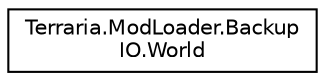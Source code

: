 digraph "Graphical Class Hierarchy"
{
 // LATEX_PDF_SIZE
  edge [fontname="Helvetica",fontsize="10",labelfontname="Helvetica",labelfontsize="10"];
  node [fontname="Helvetica",fontsize="10",shape=record];
  rankdir="LR";
  Node0 [label="Terraria.ModLoader.Backup\lIO.World",height=0.2,width=0.4,color="black", fillcolor="white", style="filled",URL="$class_terraria_1_1_mod_loader_1_1_backup_i_o_1_1_world.html",tooltip="Responsible for archiving world backups"];
}
